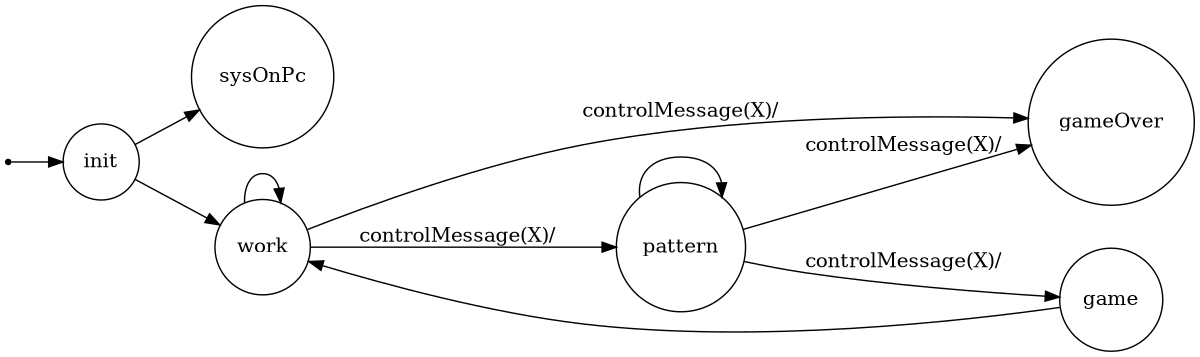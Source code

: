 /*
*
* A GraphViz DOT FSM description 
* Please use a GraphViz visualizer (like http://www.webgraphviz.com)
* 
* Generated by AM,NC,RM
*  
*/
 
digraph finite_state_machine {
  	rankdir=LR;
  	size="8,5"
  	node [shape = point]; iniziale;
  	node [shape = doublecircle]; 
  	node [shape = circle];
  	iniziale -> init [label = ""];
  	
  	
  	init -> sysOnPc [ label = ""];
  	init -> work [ label = ""];
  	
  	work -> work [ label = ""];
  	work -> pattern [ label = "controlMessage(X)/"];
  	work -> gameOver [ label = "controlMessage(X)/"];
  	
  	pattern -> pattern [ label = ""];
  	pattern -> game [ label = "controlMessage(X)/"];
  	pattern -> gameOver [ label = "controlMessage(X)/"];
  	
  	game -> work [ label = ""];
}